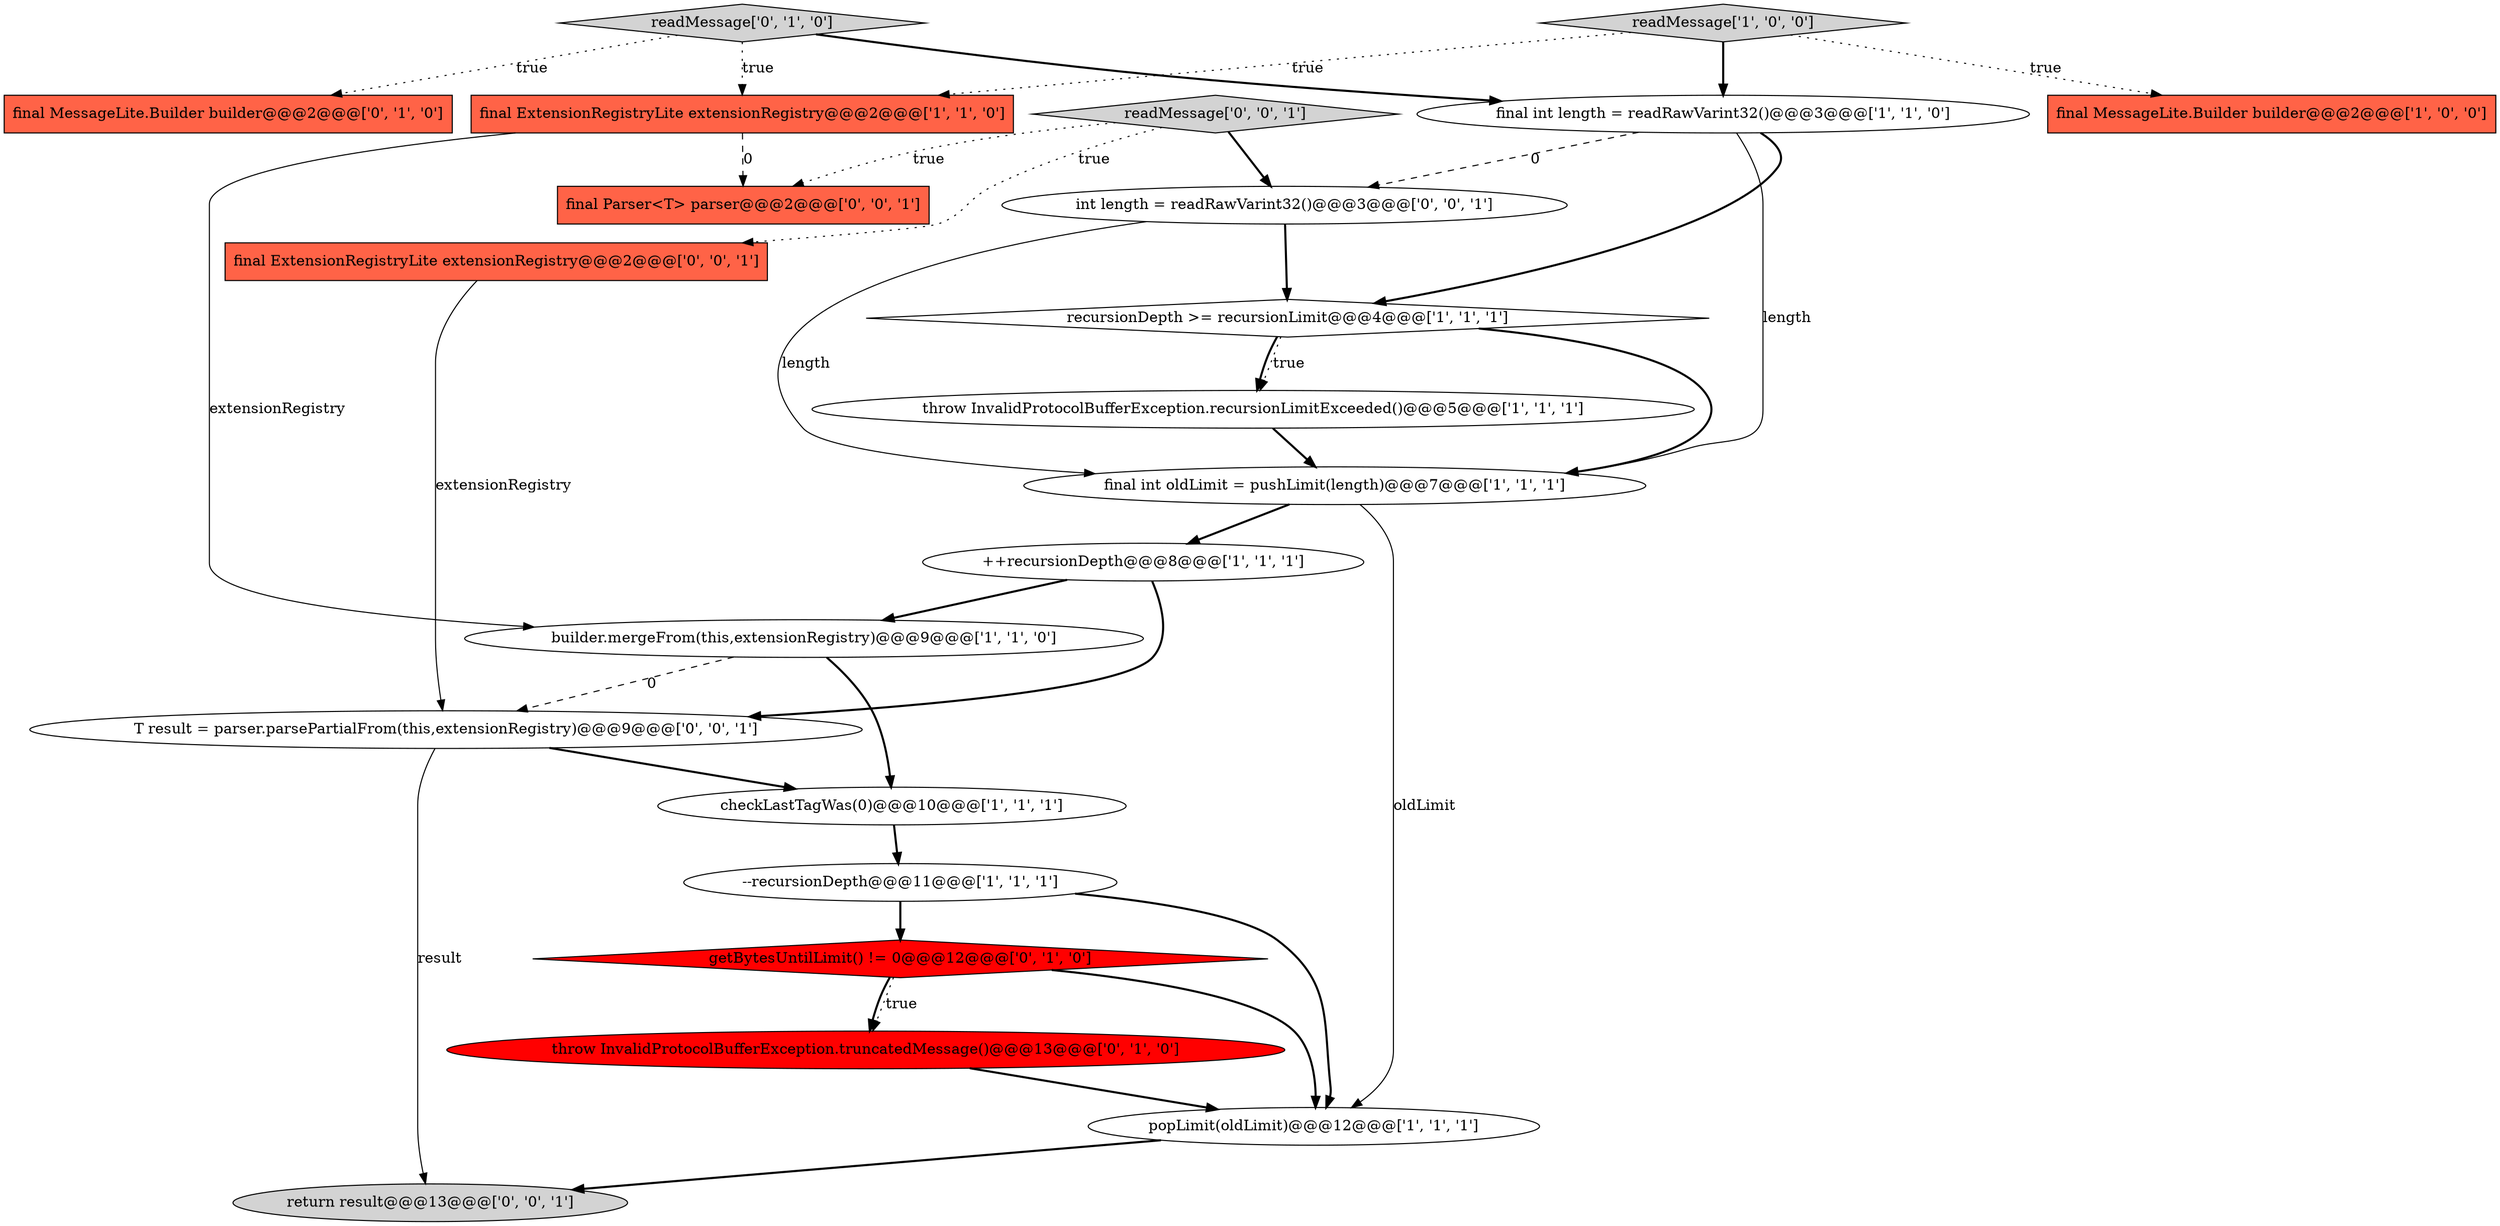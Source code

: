 digraph {
16 [style = filled, label = "final ExtensionRegistryLite extensionRegistry@@@2@@@['0', '0', '1']", fillcolor = tomato, shape = box image = "AAA0AAABBB3BBB"];
18 [style = filled, label = "T result = parser.parsePartialFrom(this,extensionRegistry)@@@9@@@['0', '0', '1']", fillcolor = white, shape = ellipse image = "AAA0AAABBB3BBB"];
21 [style = filled, label = "int length = readRawVarint32()@@@3@@@['0', '0', '1']", fillcolor = white, shape = ellipse image = "AAA0AAABBB3BBB"];
10 [style = filled, label = "popLimit(oldLimit)@@@12@@@['1', '1', '1']", fillcolor = white, shape = ellipse image = "AAA0AAABBB1BBB"];
3 [style = filled, label = "final MessageLite.Builder builder@@@2@@@['1', '0', '0']", fillcolor = tomato, shape = box image = "AAA0AAABBB1BBB"];
9 [style = filled, label = "++recursionDepth@@@8@@@['1', '1', '1']", fillcolor = white, shape = ellipse image = "AAA0AAABBB1BBB"];
14 [style = filled, label = "getBytesUntilLimit() != 0@@@12@@@['0', '1', '0']", fillcolor = red, shape = diamond image = "AAA1AAABBB2BBB"];
5 [style = filled, label = "final int oldLimit = pushLimit(length)@@@7@@@['1', '1', '1']", fillcolor = white, shape = ellipse image = "AAA0AAABBB1BBB"];
17 [style = filled, label = "readMessage['0', '0', '1']", fillcolor = lightgray, shape = diamond image = "AAA0AAABBB3BBB"];
13 [style = filled, label = "readMessage['0', '1', '0']", fillcolor = lightgray, shape = diamond image = "AAA0AAABBB2BBB"];
6 [style = filled, label = "--recursionDepth@@@11@@@['1', '1', '1']", fillcolor = white, shape = ellipse image = "AAA0AAABBB1BBB"];
4 [style = filled, label = "readMessage['1', '0', '0']", fillcolor = lightgray, shape = diamond image = "AAA0AAABBB1BBB"];
15 [style = filled, label = "throw InvalidProtocolBufferException.truncatedMessage()@@@13@@@['0', '1', '0']", fillcolor = red, shape = ellipse image = "AAA1AAABBB2BBB"];
12 [style = filled, label = "final MessageLite.Builder builder@@@2@@@['0', '1', '0']", fillcolor = tomato, shape = box image = "AAA0AAABBB2BBB"];
2 [style = filled, label = "builder.mergeFrom(this,extensionRegistry)@@@9@@@['1', '1', '0']", fillcolor = white, shape = ellipse image = "AAA0AAABBB1BBB"];
1 [style = filled, label = "recursionDepth >= recursionLimit@@@4@@@['1', '1', '1']", fillcolor = white, shape = diamond image = "AAA0AAABBB1BBB"];
0 [style = filled, label = "final int length = readRawVarint32()@@@3@@@['1', '1', '0']", fillcolor = white, shape = ellipse image = "AAA0AAABBB1BBB"];
19 [style = filled, label = "final Parser<T> parser@@@2@@@['0', '0', '1']", fillcolor = tomato, shape = box image = "AAA0AAABBB3BBB"];
20 [style = filled, label = "return result@@@13@@@['0', '0', '1']", fillcolor = lightgray, shape = ellipse image = "AAA0AAABBB3BBB"];
7 [style = filled, label = "checkLastTagWas(0)@@@10@@@['1', '1', '1']", fillcolor = white, shape = ellipse image = "AAA0AAABBB1BBB"];
8 [style = filled, label = "throw InvalidProtocolBufferException.recursionLimitExceeded()@@@5@@@['1', '1', '1']", fillcolor = white, shape = ellipse image = "AAA0AAABBB1BBB"];
11 [style = filled, label = "final ExtensionRegistryLite extensionRegistry@@@2@@@['1', '1', '0']", fillcolor = tomato, shape = box image = "AAA0AAABBB1BBB"];
1->5 [style = bold, label=""];
15->10 [style = bold, label=""];
10->20 [style = bold, label=""];
1->8 [style = bold, label=""];
5->9 [style = bold, label=""];
13->12 [style = dotted, label="true"];
9->2 [style = bold, label=""];
11->2 [style = solid, label="extensionRegistry"];
4->11 [style = dotted, label="true"];
14->10 [style = bold, label=""];
5->10 [style = solid, label="oldLimit"];
18->20 [style = solid, label="result"];
4->0 [style = bold, label=""];
17->16 [style = dotted, label="true"];
6->14 [style = bold, label=""];
14->15 [style = dotted, label="true"];
4->3 [style = dotted, label="true"];
9->18 [style = bold, label=""];
21->5 [style = solid, label="length"];
8->5 [style = bold, label=""];
0->5 [style = solid, label="length"];
11->19 [style = dashed, label="0"];
0->21 [style = dashed, label="0"];
16->18 [style = solid, label="extensionRegistry"];
0->1 [style = bold, label=""];
6->10 [style = bold, label=""];
21->1 [style = bold, label=""];
7->6 [style = bold, label=""];
17->19 [style = dotted, label="true"];
1->8 [style = dotted, label="true"];
2->18 [style = dashed, label="0"];
13->11 [style = dotted, label="true"];
14->15 [style = bold, label=""];
2->7 [style = bold, label=""];
18->7 [style = bold, label=""];
17->21 [style = bold, label=""];
13->0 [style = bold, label=""];
}
